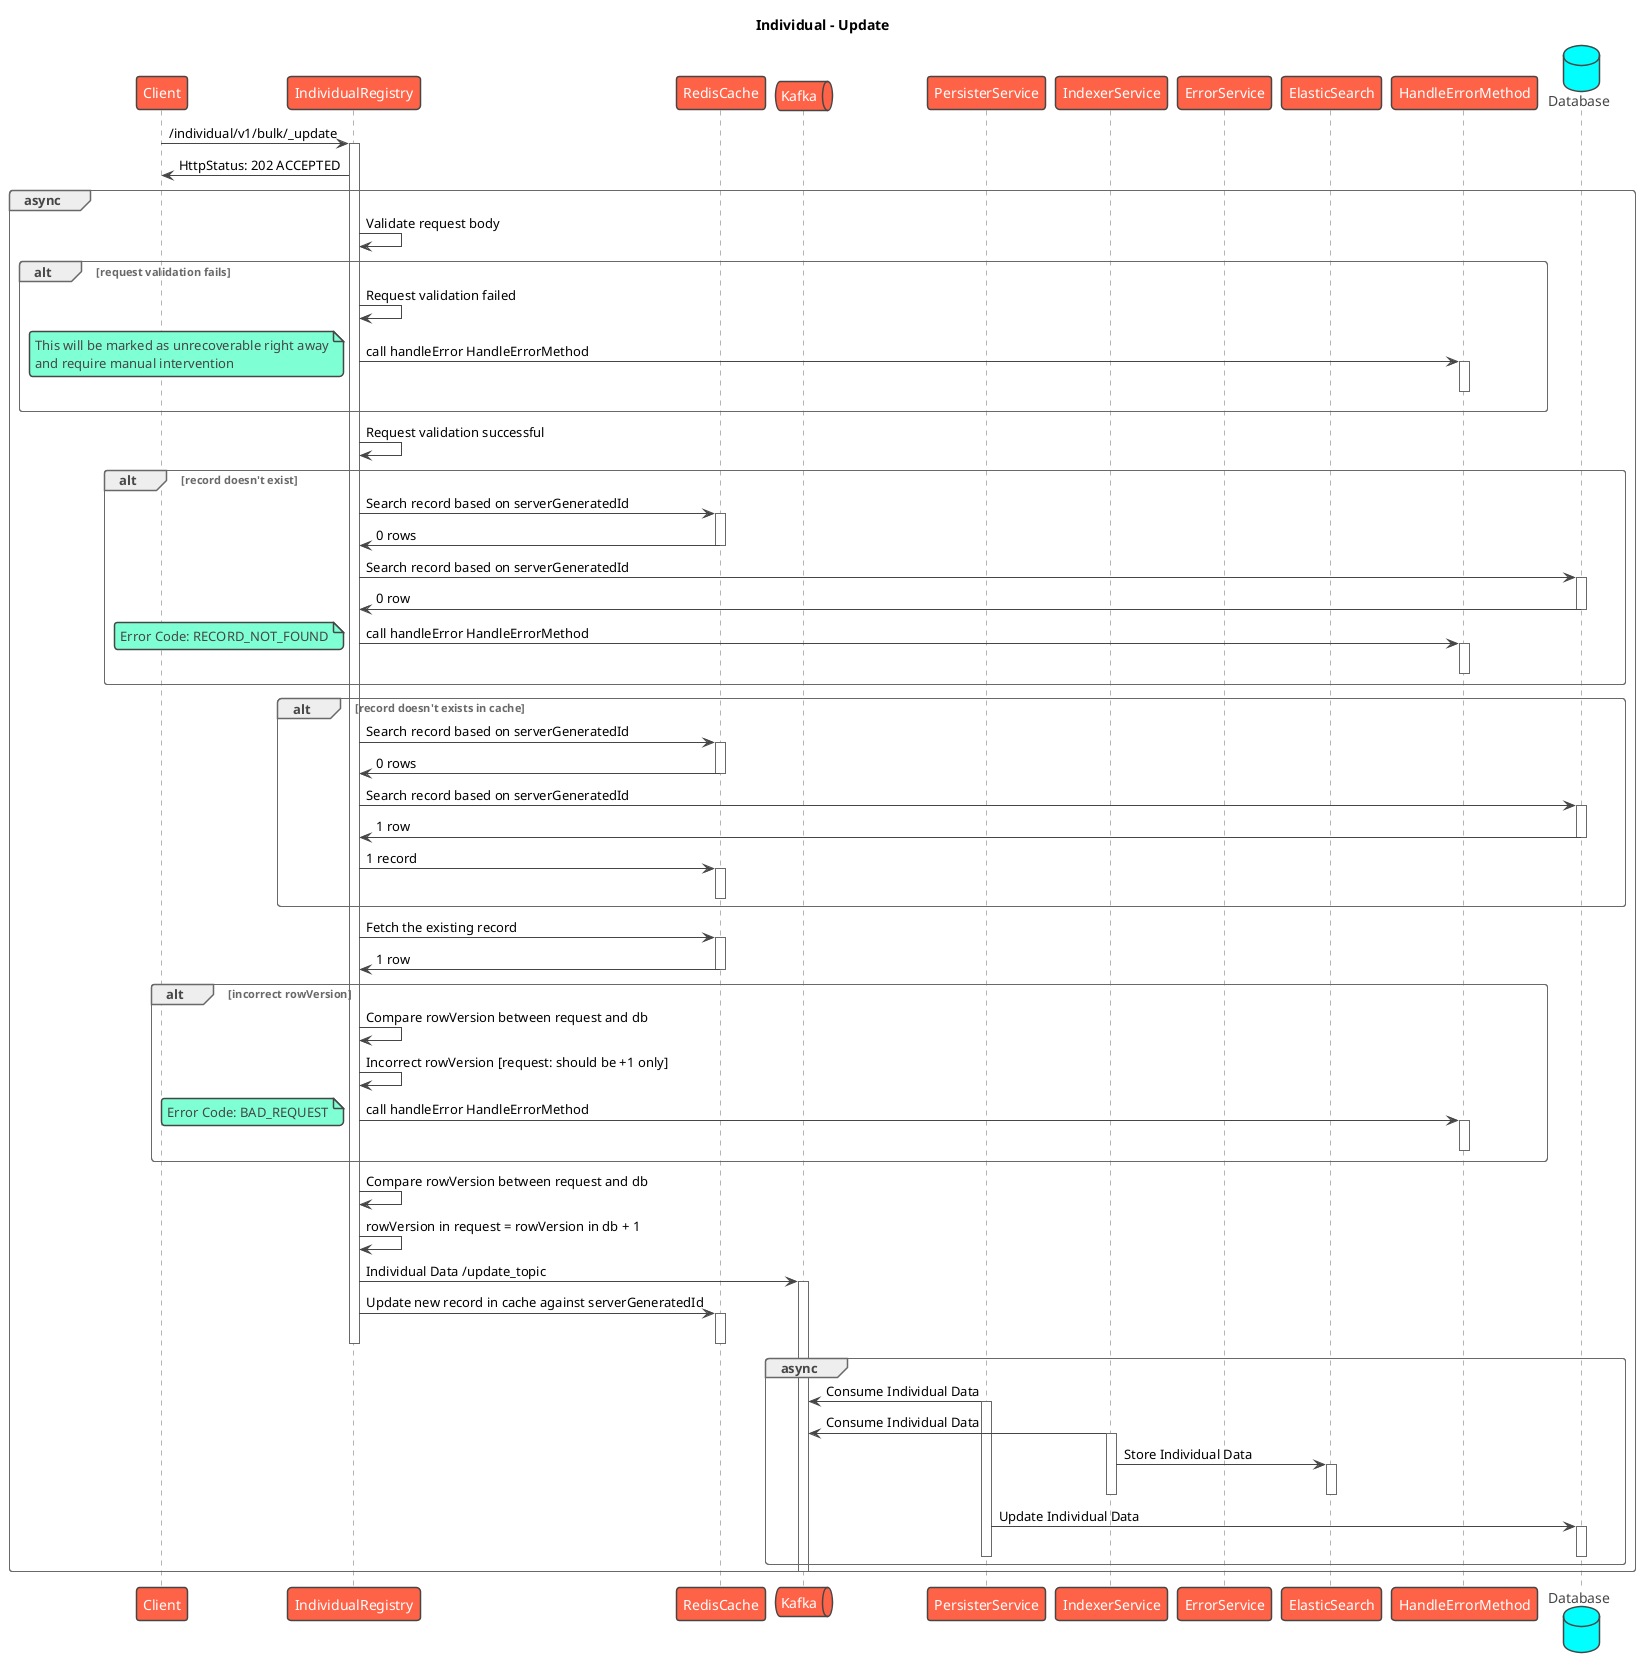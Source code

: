 @startuml
title Individual - Update
!theme vibrant
participant Client as c
participant IndividualRegistry as s
participant RedisCache as rc
queue Kafka as k
participant PersisterService as prs
participant IndexerService as idx
participant ErrorService as es
participant ElasticSearch as el
participant HandleErrorMethod as he
database Database as db
c -> s : /individual/v1/bulk/_update
activate s
s -> c: HttpStatus: 202 ACCEPTED
Group async
    s -> s: Validate request body
    alt request validation fails
        s -> s: Request validation failed
        s -> he: call handleError HandleErrorMethod
            activate he
            deactivate he
            note left
                This will be marked as unrecoverable right away
                and require manual intervention
            end note
    end
    s -> s: Request validation successful
    alt record doesn't exist
        s -> rc: Search record based on serverGeneratedId
        activate rc
        rc -> s: 0 rows
        deactivate rc
        s -> db: Search record based on serverGeneratedId
        activate db
        db -> s: 0 row
        deactivate db
        s -> he: call handleError HandleErrorMethod
        activate he
        deactivate he
        note left
          Error Code: RECORD_NOT_FOUND
        end note
    end
    alt record doesn't exists in cache
        s -> rc: Search record based on serverGeneratedId
        activate rc
        rc -> s: 0 rows
        deactivate rc
        s -> db: Search record based on serverGeneratedId
        activate db
        db -> s: 1 row
        deactivate db
        s -> rc: 1 record
        activate rc
        deactivate rc
    end
    s -> rc: Fetch the existing record
    activate rc
    rc -> s: 1 row
    deactivate rc
    alt incorrect rowVersion
        s -> s: Compare rowVersion between request and db
        s -> s: Incorrect rowVersion [request: should be +1 only]
        s -> he: call handleError HandleErrorMethod
        activate he
        deactivate he
        note left
          Error Code: BAD_REQUEST
        end note
    end
    s -> s: Compare rowVersion between request and db
    s -> s: rowVersion in request = rowVersion in db + 1
    s -> k: Individual Data /update_topic
    activate k
    s -> rc: Update new record in cache against serverGeneratedId
    activate rc
    deactivate rc

    deactivate s
    group async
        prs -> k: Consume Individual Data
        activate prs
        idx -> k: Consume Individual Data
        activate idx
        idx -> el: Store Individual Data
        activate el
        deactivate el
        deactivate idx
        prs -> db: Update Individual Data
        activate db
        deactivate db
        deactivate prs
    end
    deactivate k
end
@enduml